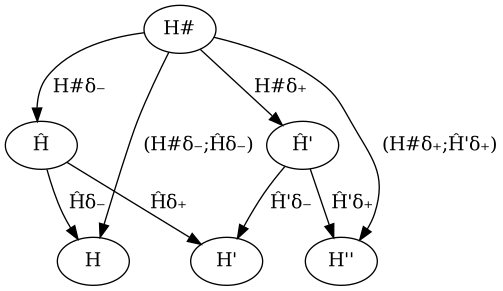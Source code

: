@startuml
digraph Diagram {
  "H";
  "H'";
  "H''";
  "Ĥ";
  "Ĥ'";
  "H#";
  "H#"->"Ĥ" [label=" H#δ₋"];
  "H#"->"Ĥ'" [label=" H#δ₊"];
  "Ĥ"->"H" [label=" Ĥδ₋"];
  "Ĥ"->"H'" [label=" Ĥδ₊"];
  "Ĥ'"->"H'" [label=" Ĥ'δ₋"];
  "Ĥ'"->"H''" [label=" Ĥ'δ₊"];
  "H#"->"H" [label=" (H#δ₋;Ĥδ₋)"];
  "H#"->"H''" [label=" (H#δ₊;Ĥ'δ₊)"];
}
@enduml
